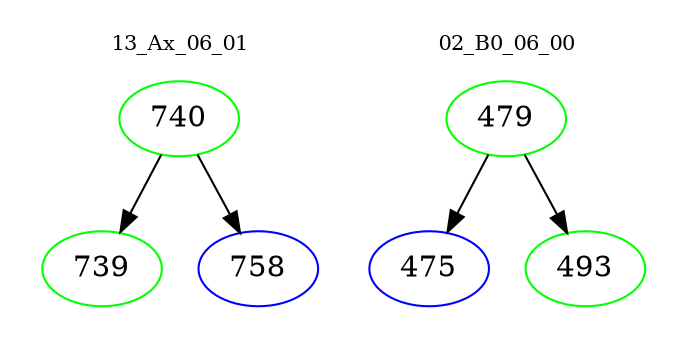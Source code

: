 digraph{
subgraph cluster_0 {
color = white
label = "13_Ax_06_01";
fontsize=10;
T0_740 [label="740", color="green"]
T0_740 -> T0_739 [color="black"]
T0_739 [label="739", color="green"]
T0_740 -> T0_758 [color="black"]
T0_758 [label="758", color="blue"]
}
subgraph cluster_1 {
color = white
label = "02_B0_06_00";
fontsize=10;
T1_479 [label="479", color="green"]
T1_479 -> T1_475 [color="black"]
T1_475 [label="475", color="blue"]
T1_479 -> T1_493 [color="black"]
T1_493 [label="493", color="green"]
}
}
